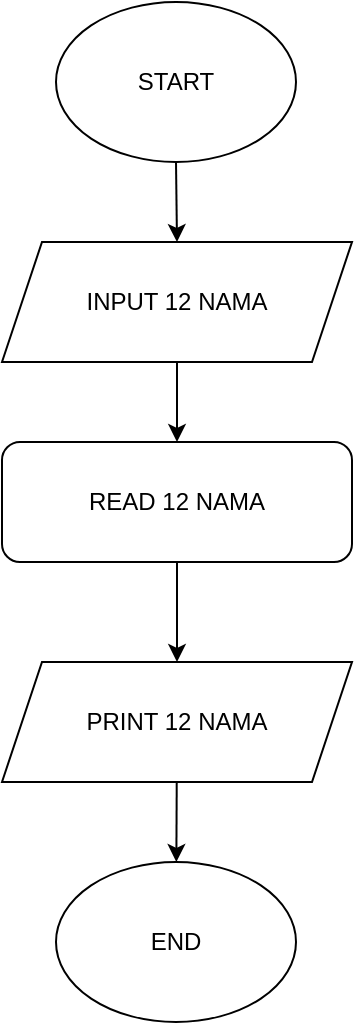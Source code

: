 <mxfile version="21.7.5" type="device">
  <diagram id="AxDjYkhR9DglB62pDZE8" name="Page-1">
    <mxGraphModel dx="468" dy="2145" grid="1" gridSize="10" guides="1" tooltips="1" connect="1" arrows="1" fold="1" page="1" pageScale="1" pageWidth="850" pageHeight="1100" math="0" shadow="0">
      <root>
        <mxCell id="0" />
        <mxCell id="1" parent="0" />
        <mxCell id="sZx4sZHFijIDFqTBi8BH-1" value="START" style="ellipse;whiteSpace=wrap;html=1;" parent="1" vertex="1">
          <mxGeometry x="365" y="-960" width="120" height="80" as="geometry" />
        </mxCell>
        <mxCell id="sZx4sZHFijIDFqTBi8BH-2" value="INPUT 12 NAMA" style="shape=parallelogram;perimeter=parallelogramPerimeter;whiteSpace=wrap;html=1;fixedSize=1;" parent="1" vertex="1">
          <mxGeometry x="338" y="-840" width="175" height="60" as="geometry" />
        </mxCell>
        <mxCell id="sZx4sZHFijIDFqTBi8BH-3" value="END" style="ellipse;whiteSpace=wrap;html=1;" parent="1" vertex="1">
          <mxGeometry x="365" y="-530" width="120" height="80" as="geometry" />
        </mxCell>
        <mxCell id="sZx4sZHFijIDFqTBi8BH-4" value="" style="endArrow=classic;html=1;rounded=0;" parent="1" source="6N6JbH6lbsIY325ItZFe-3" target="sZx4sZHFijIDFqTBi8BH-3" edge="1">
          <mxGeometry width="50" height="50" relative="1" as="geometry">
            <mxPoint x="790.5" y="-620" as="sourcePoint" />
            <mxPoint x="825" y="-540" as="targetPoint" />
          </mxGeometry>
        </mxCell>
        <mxCell id="sZx4sZHFijIDFqTBi8BH-5" value="" style="endArrow=classic;html=1;rounded=0;exitX=0.5;exitY=1;exitDx=0;exitDy=0;entryX=0.5;entryY=0;entryDx=0;entryDy=0;" parent="1" source="sZx4sZHFijIDFqTBi8BH-1" target="sZx4sZHFijIDFqTBi8BH-2" edge="1">
          <mxGeometry width="50" height="50" relative="1" as="geometry">
            <mxPoint x="410" y="-650" as="sourcePoint" />
            <mxPoint x="460" y="-700" as="targetPoint" />
          </mxGeometry>
        </mxCell>
        <mxCell id="6N6JbH6lbsIY325ItZFe-2" value="READ 12 NAMA" style="rounded=1;whiteSpace=wrap;html=1;" parent="1" vertex="1">
          <mxGeometry x="338" y="-740" width="175" height="60" as="geometry" />
        </mxCell>
        <mxCell id="6N6JbH6lbsIY325ItZFe-3" value="PRINT 12 NAMA" style="shape=parallelogram;perimeter=parallelogramPerimeter;whiteSpace=wrap;html=1;fixedSize=1;" parent="1" vertex="1">
          <mxGeometry x="338" y="-630" width="175" height="60" as="geometry" />
        </mxCell>
        <mxCell id="6N6JbH6lbsIY325ItZFe-5" value="" style="endArrow=classic;html=1;rounded=0;exitX=0.5;exitY=1;exitDx=0;exitDy=0;entryX=0.5;entryY=0;entryDx=0;entryDy=0;" parent="1" source="sZx4sZHFijIDFqTBi8BH-2" target="6N6JbH6lbsIY325ItZFe-2" edge="1">
          <mxGeometry width="50" height="50" relative="1" as="geometry">
            <mxPoint x="570" y="-640" as="sourcePoint" />
            <mxPoint x="620" y="-690" as="targetPoint" />
          </mxGeometry>
        </mxCell>
        <mxCell id="863O3VM8st2PmfRjb71B-3" value="" style="endArrow=classic;html=1;rounded=0;exitX=0.5;exitY=1;exitDx=0;exitDy=0;entryX=0.5;entryY=0;entryDx=0;entryDy=0;" parent="1" source="6N6JbH6lbsIY325ItZFe-2" edge="1">
          <mxGeometry width="50" height="50" relative="1" as="geometry">
            <mxPoint x="420" y="-650" as="sourcePoint" />
            <mxPoint x="425.5" y="-630" as="targetPoint" />
          </mxGeometry>
        </mxCell>
      </root>
    </mxGraphModel>
  </diagram>
</mxfile>
